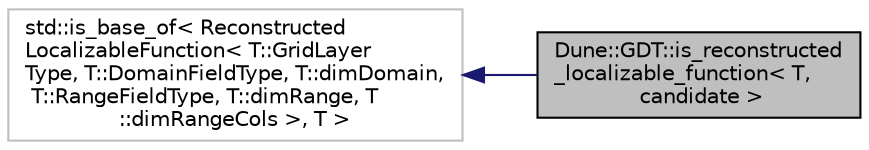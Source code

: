 digraph "Dune::GDT::is_reconstructed_localizable_function&lt; T, candidate &gt;"
{
  edge [fontname="Helvetica",fontsize="10",labelfontname="Helvetica",labelfontsize="10"];
  node [fontname="Helvetica",fontsize="10",shape=record];
  rankdir="LR";
  Node0 [label="Dune::GDT::is_reconstructed\l_localizable_function\< T,\l candidate \>",height=0.2,width=0.4,color="black", fillcolor="grey75", style="filled", fontcolor="black"];
  Node1 -> Node0 [dir="back",color="midnightblue",fontsize="10",style="solid",fontname="Helvetica"];
  Node1 [label="std::is_base_of\< Reconstructed\lLocalizableFunction\< T::GridLayer\lType, T::DomainFieldType, T::dimDomain,\l T::RangeFieldType, T::dimRange, T\l::dimRangeCols \>, T \>",height=0.2,width=0.4,color="grey75", fillcolor="white", style="filled"];
}
